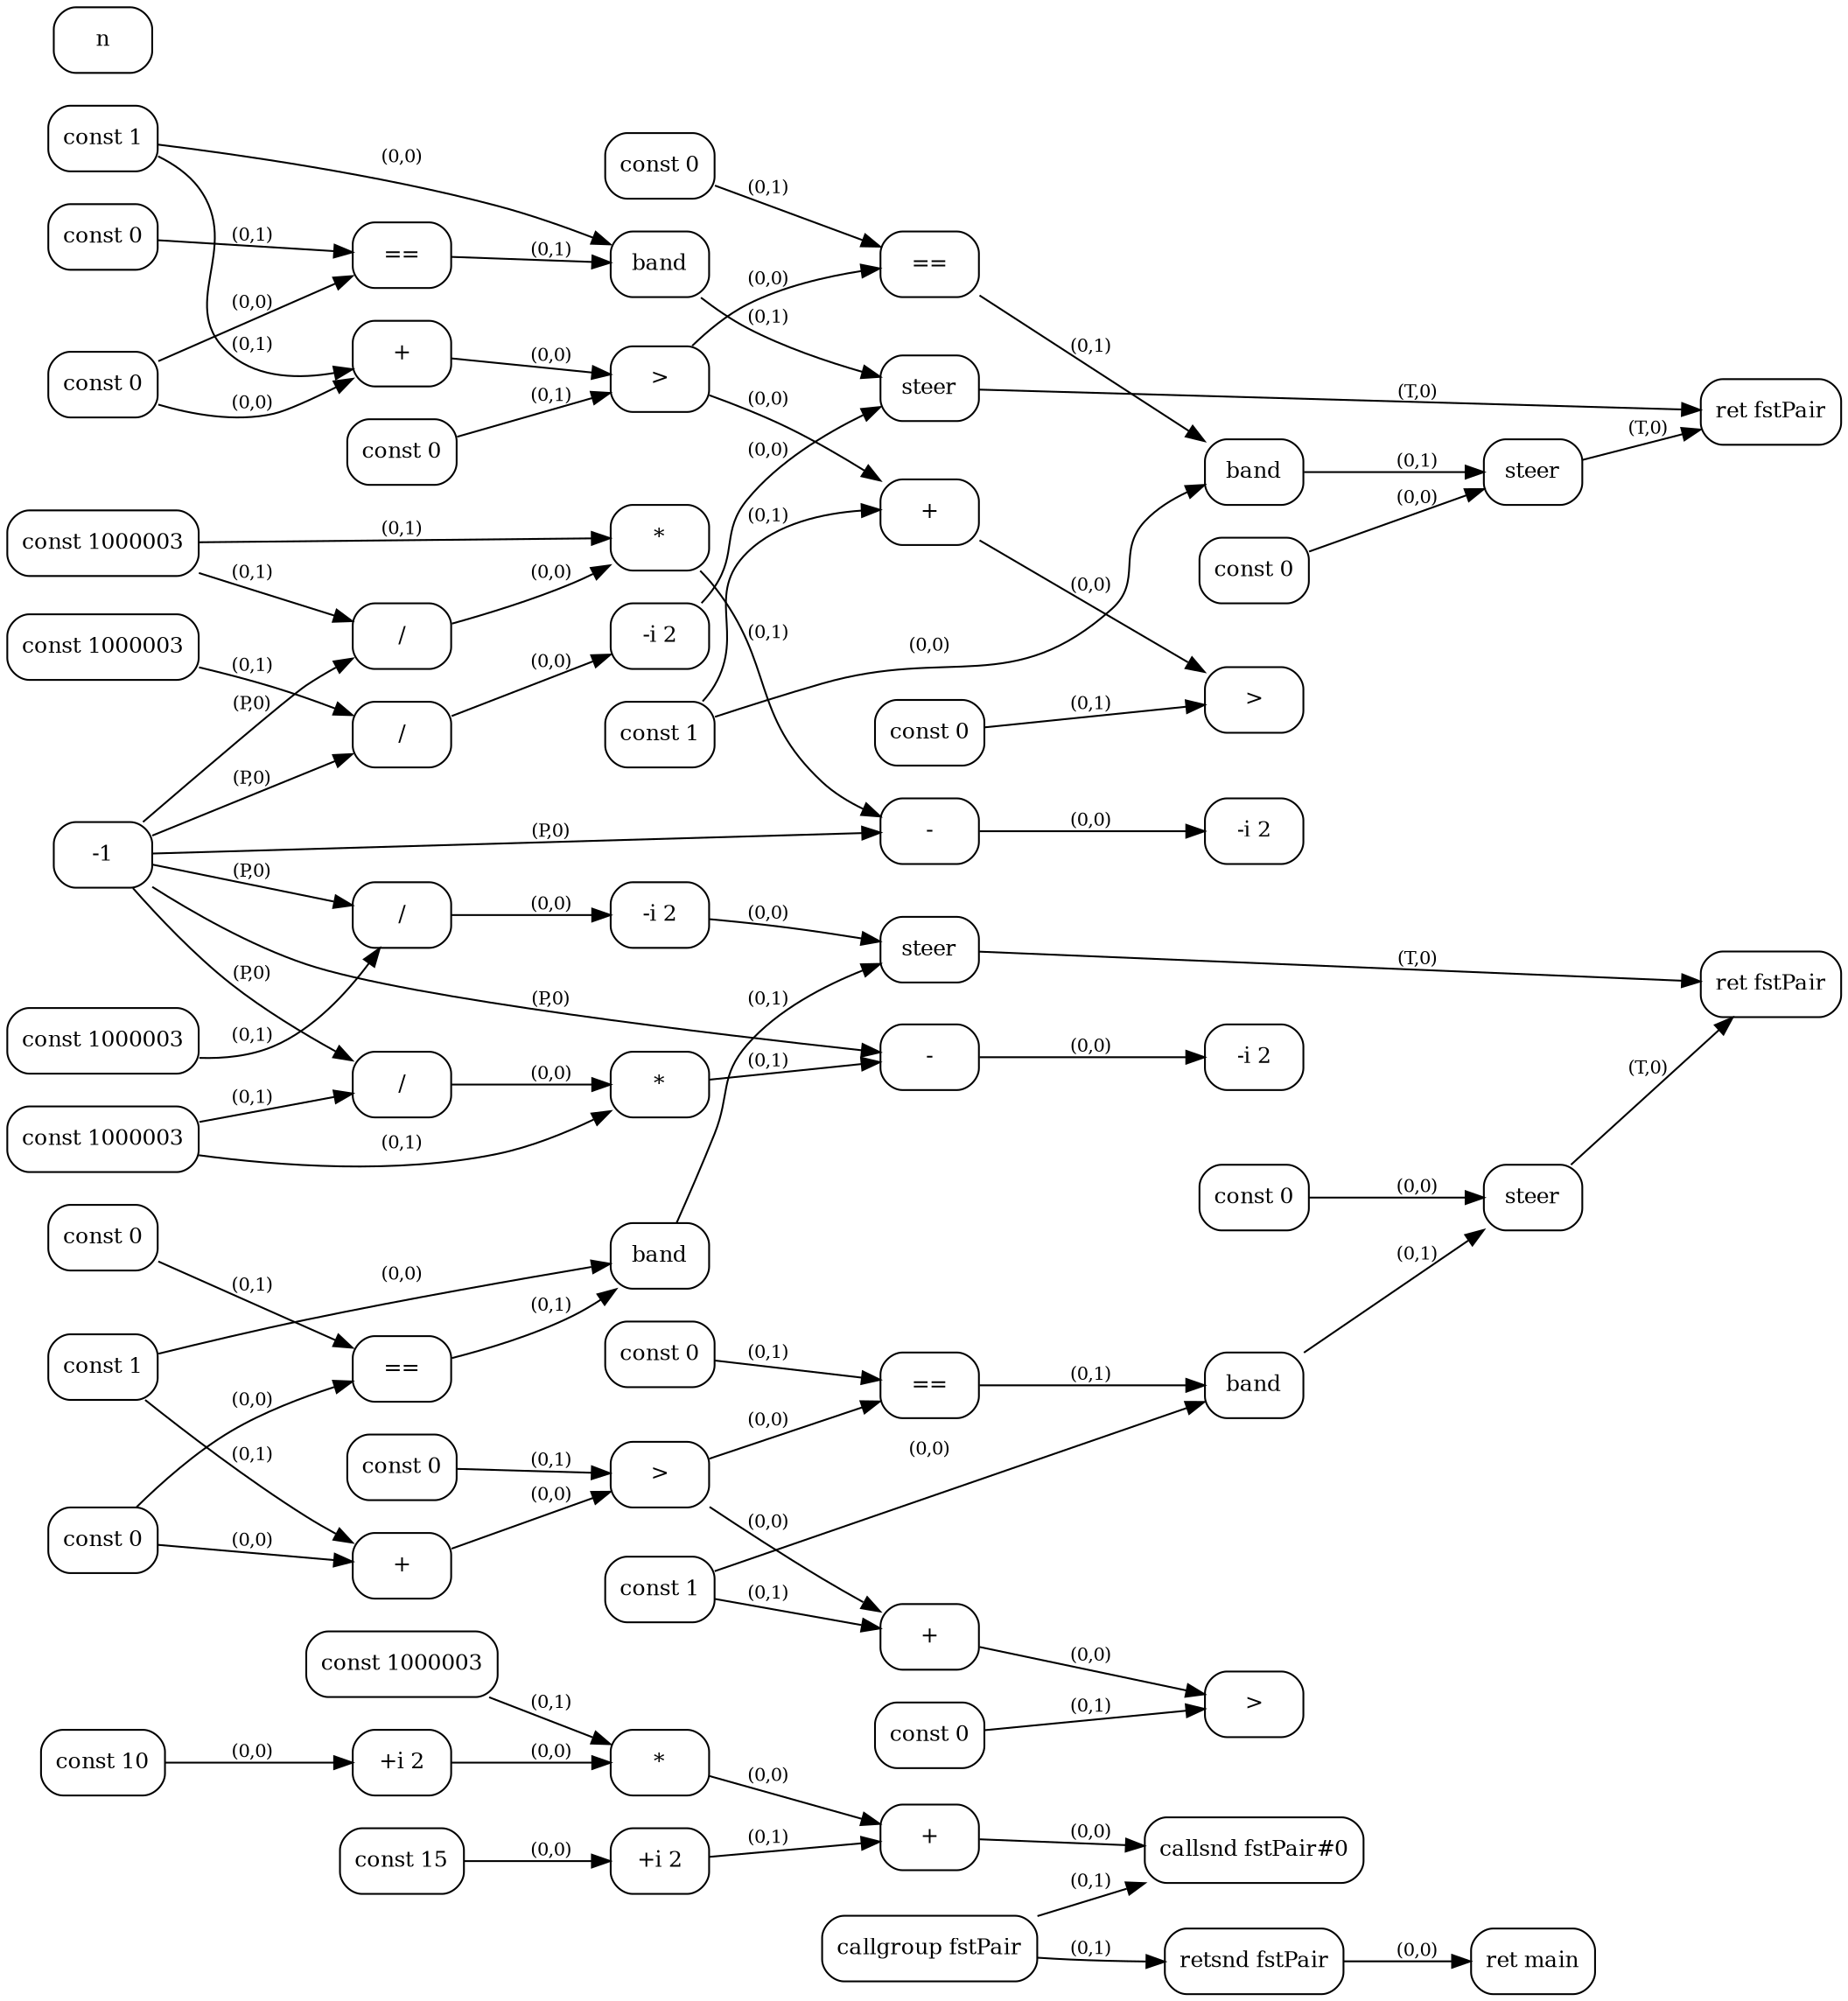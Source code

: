 digraph G {
  rankdir=LR;
  node [shape=box, style=rounded, fontsize=12];
  n0 [label="const 10"];
  n1 [label="const 15"];
  n2 [label="+i 2"];
  n3 [label="+i 2"];
  n4 [label="const 1000003"];
  n5 [label="*"];
  n6 [label="+"];
  n7 [label="const 0"];
  n8 [label="const 1000003"];
  n9 [label="/"];
  n10 [label="-i 2"];
  n11 [label="const 1000003"];
  n12 [label="/"];
  n13 [label="*"];
  n14 [label="-"];
  n15 [label="-i 2"];
  n16 [label="const 1"];
  n17 [label="const 0"];
  n18 [label="=="];
  n19 [label="band"];
  n20 [label="steer"];
  n21 [label="+"];
  n22 [label="const 0"];
  n23 [label=">"];
  n24 [label="const 1"];
  n25 [label="const 0"];
  n26 [label="=="];
  n27 [label="band"];
  n28 [label="const 0"];
  n29 [label="steer"];
  n30 [label="+"];
  n31 [label="const 0"];
  n32 [label=">"];
  n33 [label="ret fstPair"];
  n34 [label="callgroup fstPair"];
  n35 [label="callsnd fstPair#0"];
  n36 [label="retsnd fstPair"];
  n37 [label="ret main"];
  n38 [label="const 0"];
  n39 [label="const 1000003"];
  n40 [label="/"];
  n41 [label="-i 2"];
  n42 [label="const 1000003"];
  n43 [label="/"];
  n44 [label="*"];
  n45 [label="-"];
  n46 [label="-i 2"];
  n47 [label="const 1"];
  n48 [label="const 0"];
  n49 [label="=="];
  n50 [label="band"];
  n51 [label="steer"];
  n52 [label="+"];
  n53 [label="const 0"];
  n54 [label=">"];
  n55 [label="const 1"];
  n56 [label="const 0"];
  n57 [label="=="];
  n58 [label="band"];
  n59 [label="const 0"];
  n60 [label="steer"];
  n61 [label="+"];
  n62 [label="const 0"];
  n63 [label=">"];
  n64 [label="ret fstPair"];
  n0 -> n2 [label="(0,0)", fontsize=10];
  n1 -> n3 [label="(0,0)", fontsize=10];
  n2 -> n5 [label="(0,0)", fontsize=10];
  n4 -> n5 [label="(0,1)", fontsize=10];
  n5 -> n6 [label="(0,0)", fontsize=10];
  n3 -> n6 [label="(0,1)", fontsize=10];
  n-1 -> n9 [label="(P,0)", fontsize=10];
  n8 -> n9 [label="(0,1)", fontsize=10];
  n9 -> n10 [label="(0,0)", fontsize=10];
  n-1 -> n12 [label="(P,0)", fontsize=10];
  n11 -> n12 [label="(0,1)", fontsize=10];
  n12 -> n13 [label="(0,0)", fontsize=10];
  n11 -> n13 [label="(0,1)", fontsize=10];
  n-1 -> n14 [label="(P,0)", fontsize=10];
  n13 -> n14 [label="(0,1)", fontsize=10];
  n14 -> n15 [label="(0,0)", fontsize=10];
  n7 -> n18 [label="(0,0)", fontsize=10];
  n17 -> n18 [label="(0,1)", fontsize=10];
  n16 -> n19 [label="(0,0)", fontsize=10];
  n18 -> n19 [label="(0,1)", fontsize=10];
  n10 -> n20 [label="(0,0)", fontsize=10];
  n19 -> n20 [label="(0,1)", fontsize=10];
  n7 -> n21 [label="(0,0)", fontsize=10];
  n16 -> n21 [label="(0,1)", fontsize=10];
  n21 -> n23 [label="(0,0)", fontsize=10];
  n22 -> n23 [label="(0,1)", fontsize=10];
  n23 -> n26 [label="(0,0)", fontsize=10];
  n25 -> n26 [label="(0,1)", fontsize=10];
  n24 -> n27 [label="(0,0)", fontsize=10];
  n26 -> n27 [label="(0,1)", fontsize=10];
  n28 -> n29 [label="(0,0)", fontsize=10];
  n27 -> n29 [label="(0,1)", fontsize=10];
  n23 -> n30 [label="(0,0)", fontsize=10];
  n24 -> n30 [label="(0,1)", fontsize=10];
  n30 -> n32 [label="(0,0)", fontsize=10];
  n31 -> n32 [label="(0,1)", fontsize=10];
  n20 -> n33 [label="(T,0)", fontsize=10];
  n29 -> n33 [label="(T,0)", fontsize=10];
  n6 -> n35 [label="(0,0)", fontsize=10];
  n34 -> n35 [label="(0,1)", fontsize=10];
  n34 -> n36 [label="(0,1)", fontsize=10];
  n36 -> n37 [label="(0,0)", fontsize=10];
  n-1 -> n40 [label="(P,0)", fontsize=10];
  n39 -> n40 [label="(0,1)", fontsize=10];
  n40 -> n41 [label="(0,0)", fontsize=10];
  n-1 -> n43 [label="(P,0)", fontsize=10];
  n42 -> n43 [label="(0,1)", fontsize=10];
  n43 -> n44 [label="(0,0)", fontsize=10];
  n42 -> n44 [label="(0,1)", fontsize=10];
  n-1 -> n45 [label="(P,0)", fontsize=10];
  n44 -> n45 [label="(0,1)", fontsize=10];
  n45 -> n46 [label="(0,0)", fontsize=10];
  n38 -> n49 [label="(0,0)", fontsize=10];
  n48 -> n49 [label="(0,1)", fontsize=10];
  n47 -> n50 [label="(0,0)", fontsize=10];
  n49 -> n50 [label="(0,1)", fontsize=10];
  n41 -> n51 [label="(0,0)", fontsize=10];
  n50 -> n51 [label="(0,1)", fontsize=10];
  n38 -> n52 [label="(0,0)", fontsize=10];
  n47 -> n52 [label="(0,1)", fontsize=10];
  n52 -> n54 [label="(0,0)", fontsize=10];
  n53 -> n54 [label="(0,1)", fontsize=10];
  n54 -> n57 [label="(0,0)", fontsize=10];
  n56 -> n57 [label="(0,1)", fontsize=10];
  n55 -> n58 [label="(0,0)", fontsize=10];
  n57 -> n58 [label="(0,1)", fontsize=10];
  n59 -> n60 [label="(0,0)", fontsize=10];
  n58 -> n60 [label="(0,1)", fontsize=10];
  n54 -> n61 [label="(0,0)", fontsize=10];
  n55 -> n61 [label="(0,1)", fontsize=10];
  n61 -> n63 [label="(0,0)", fontsize=10];
  n62 -> n63 [label="(0,1)", fontsize=10];
  n51 -> n64 [label="(T,0)", fontsize=10];
  n60 -> n64 [label="(T,0)", fontsize=10];
}
